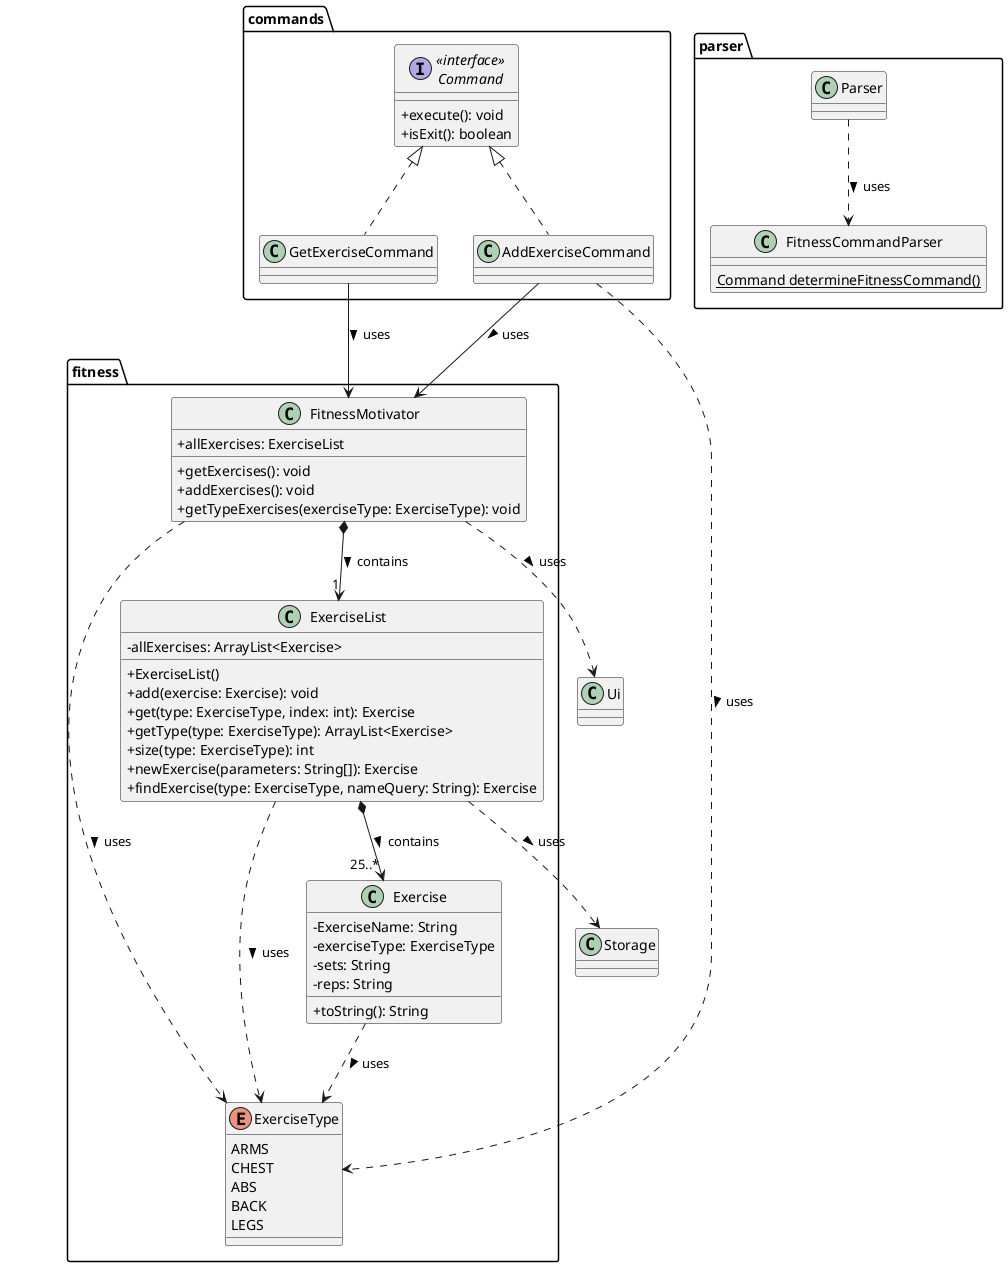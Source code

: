 @startuml

skinparam classAttributeIconSize 0

package parser {
    class FitnessCommandParser {
        {Static} Command determineFitnessCommand()
    }

    class Parser {
    }
}

package commands {
    interface "<<interface>>\nCommand" as Command {
        + execute(): void
        + isExit(): boolean
    }

    class AddExerciseCommand implements Command {
    }

    class GetExerciseCommand implements Command {
    }
}

package fitness {
    class FitnessMotivator {
        + allExercises: ExerciseList
        + getExercises(): void
        + addExercises(): void
        + getTypeExercises(exerciseType: ExerciseType): void
    }

    class ExerciseList {
        - allExercises: ArrayList<Exercise>
        + ExerciseList()
        + add(exercise: Exercise): void
        + get(type: ExerciseType, index: int): Exercise
        + getType(type: ExerciseType): ArrayList<Exercise>
        + size(type: ExerciseType): int
        + newExercise(parameters: String[]): Exercise
        + findExercise(type: ExerciseType, nameQuery: String): Exercise
    }

    class Exercise {
        - ExerciseName: String
        - exerciseType: ExerciseType
        - sets: String
        - reps: String
        + toString(): String
    }

    enum ExerciseType {
        ARMS
        CHEST
        ABS
        BACK
        LEGS
    }
}

class Storage {
}

class Ui {
}

Parser ..> FitnessCommandParser : uses >

AddExerciseCommand --> FitnessMotivator : uses >
AddExerciseCommand ..> ExerciseType : uses >
GetExerciseCommand --> FitnessMotivator : uses >

FitnessMotivator *--> "1" ExerciseList : contains >

Exercise ..> ExerciseType : uses >
ExerciseList ..> ExerciseType : uses >
FitnessMotivator ..> ExerciseType : uses >

ExerciseList *--> "25..*" Exercise : contains >

ExerciseList ..> Storage : uses >

FitnessMotivator ..> Ui : uses >

@enduml
